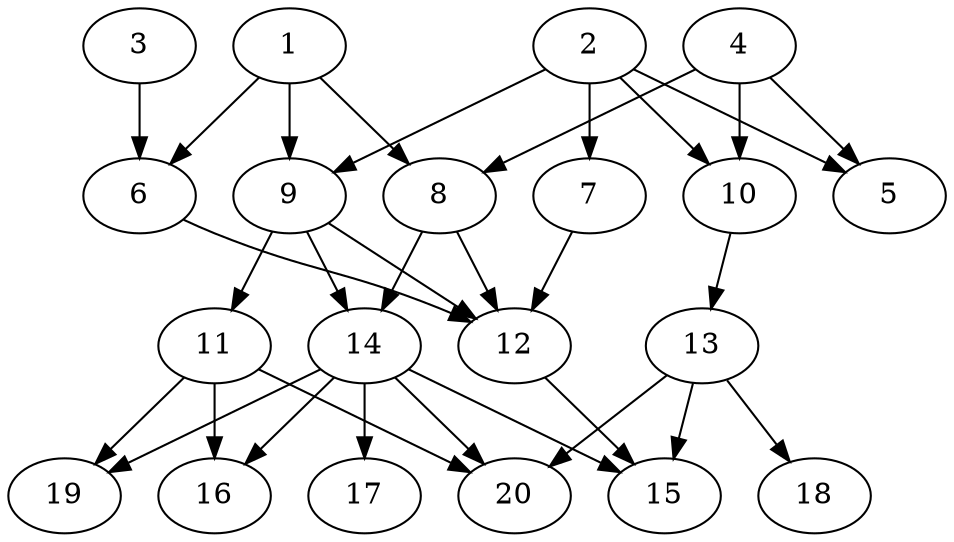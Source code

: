 // DAG automatically generated by daggen at Tue Jul 23 14:28:59 2019
// ./daggen --dot -n 20 --ccr 0.3 --fat 0.6 --regular 0.5 --density 0.7 --mindata 5242880 --maxdata 52428800 
digraph G {
  1 [size="130273280", alpha="0.18", expect_size="39081984"] 
  1 -> 6 [size ="39081984"]
  1 -> 8 [size ="39081984"]
  1 -> 9 [size ="39081984"]
  2 [size="27999573", alpha="0.09", expect_size="8399872"] 
  2 -> 5 [size ="8399872"]
  2 -> 7 [size ="8399872"]
  2 -> 9 [size ="8399872"]
  2 -> 10 [size ="8399872"]
  3 [size="36133547", alpha="0.10", expect_size="10840064"] 
  3 -> 6 [size ="10840064"]
  4 [size="73707520", alpha="0.08", expect_size="22112256"] 
  4 -> 5 [size ="22112256"]
  4 -> 8 [size ="22112256"]
  4 -> 10 [size ="22112256"]
  5 [size="104468480", alpha="0.19", expect_size="31340544"] 
  6 [size="70393173", alpha="0.10", expect_size="21117952"] 
  6 -> 12 [size ="21117952"]
  7 [size="110315520", alpha="0.07", expect_size="33094656"] 
  7 -> 12 [size ="33094656"]
  8 [size="27856213", alpha="0.15", expect_size="8356864"] 
  8 -> 12 [size ="8356864"]
  8 -> 14 [size ="8356864"]
  9 [size="50633387", alpha="0.14", expect_size="15190016"] 
  9 -> 11 [size ="15190016"]
  9 -> 12 [size ="15190016"]
  9 -> 14 [size ="15190016"]
  10 [size="96747520", alpha="0.18", expect_size="29024256"] 
  10 -> 13 [size ="29024256"]
  11 [size="73482240", alpha="0.02", expect_size="22044672"] 
  11 -> 16 [size ="22044672"]
  11 -> 19 [size ="22044672"]
  11 -> 20 [size ="22044672"]
  12 [size="54725973", alpha="0.03", expect_size="16417792"] 
  12 -> 15 [size ="16417792"]
  13 [size="127238827", alpha="0.11", expect_size="38171648"] 
  13 -> 15 [size ="38171648"]
  13 -> 18 [size ="38171648"]
  13 -> 20 [size ="38171648"]
  14 [size="47008427", alpha="0.13", expect_size="14102528"] 
  14 -> 15 [size ="14102528"]
  14 -> 16 [size ="14102528"]
  14 -> 17 [size ="14102528"]
  14 -> 19 [size ="14102528"]
  14 -> 20 [size ="14102528"]
  15 [size="107223040", alpha="0.00", expect_size="32166912"] 
  16 [size="95754240", alpha="0.19", expect_size="28726272"] 
  17 [size="174185813", alpha="0.18", expect_size="52255744"] 
  18 [size="75359573", alpha="0.08", expect_size="22607872"] 
  19 [size="39277227", alpha="0.13", expect_size="11783168"] 
  20 [size="148742827", alpha="0.08", expect_size="44622848"] 
}
